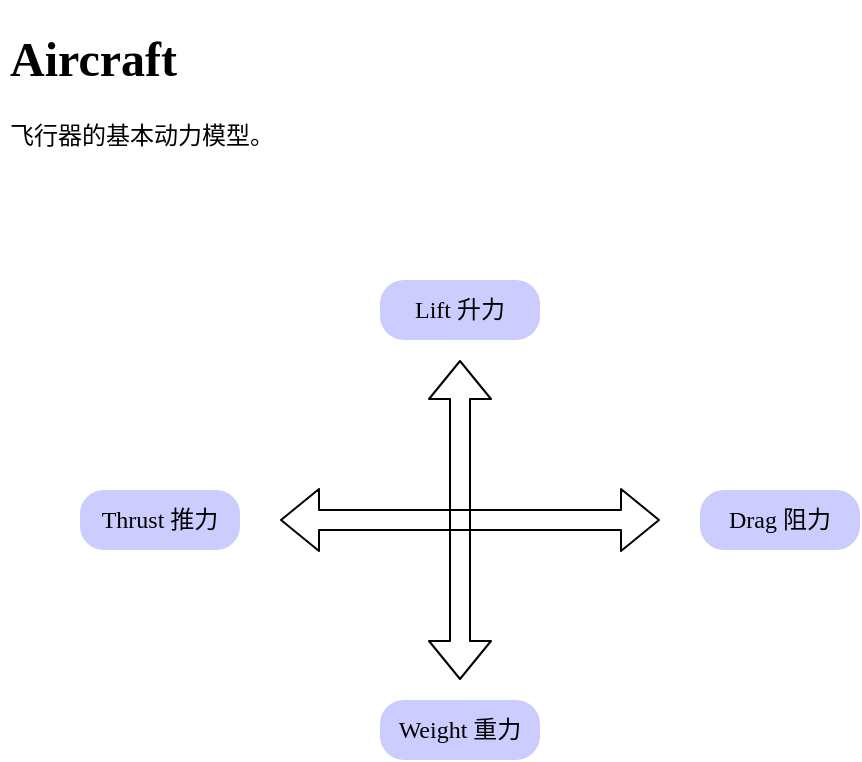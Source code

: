 <mxfile version="14.2.9" type="github">
  <diagram id="MWPyDmJmrKoqFWtrNjCP" name="Page-1">
    <mxGraphModel dx="1185" dy="662" grid="1" gridSize="10" guides="1" tooltips="1" connect="1" arrows="1" fold="1" page="1" pageScale="1" pageWidth="827" pageHeight="1169" math="0" shadow="0">
      <root>
        <mxCell id="0" />
        <mxCell id="1" parent="0" />
        <mxCell id="vUY6JOF9hx8H9eje4FmG-1" value="" style="shape=flexArrow;endArrow=classic;startArrow=classic;html=1;" edge="1" parent="1">
          <mxGeometry width="50" height="50" relative="1" as="geometry">
            <mxPoint x="260" y="390" as="sourcePoint" />
            <mxPoint x="450" y="390" as="targetPoint" />
          </mxGeometry>
        </mxCell>
        <mxCell id="vUY6JOF9hx8H9eje4FmG-2" value="" style="shape=flexArrow;endArrow=classic;startArrow=classic;html=1;" edge="1" parent="1">
          <mxGeometry width="50" height="50" relative="1" as="geometry">
            <mxPoint x="350" y="470" as="sourcePoint" />
            <mxPoint x="350" y="310" as="targetPoint" />
          </mxGeometry>
        </mxCell>
        <mxCell id="vUY6JOF9hx8H9eje4FmG-7" value="&lt;span style=&quot;color: rgb(0 , 0 , 0)&quot;&gt;&lt;font face=&quot;Comic Sans MS&quot;&gt;Thrust 推力&lt;/font&gt;&lt;/span&gt;" style="rounded=1;whiteSpace=wrap;html=1;strokeColor=none;fontColor=#46495D;arcSize=40;fillColor=#CCCCFF;" vertex="1" parent="1">
          <mxGeometry x="160" y="375" width="80" height="30" as="geometry" />
        </mxCell>
        <mxCell id="vUY6JOF9hx8H9eje4FmG-8" value="&lt;span style=&quot;color: rgb(0 , 0 , 0)&quot;&gt;&lt;font face=&quot;Comic Sans MS&quot;&gt;Weight 重力&lt;/font&gt;&lt;/span&gt;" style="rounded=1;whiteSpace=wrap;html=1;strokeColor=none;fontColor=#46495D;arcSize=40;fillColor=#CCCCFF;" vertex="1" parent="1">
          <mxGeometry x="310" y="480" width="80" height="30" as="geometry" />
        </mxCell>
        <mxCell id="vUY6JOF9hx8H9eje4FmG-9" value="&lt;span style=&quot;color: rgb(0 , 0 , 0)&quot;&gt;&lt;font face=&quot;Comic Sans MS&quot;&gt;Lift 升力&lt;/font&gt;&lt;/span&gt;" style="rounded=1;whiteSpace=wrap;html=1;strokeColor=none;fontColor=#46495D;arcSize=40;fillColor=#CCCCFF;" vertex="1" parent="1">
          <mxGeometry x="310" y="270" width="80" height="30" as="geometry" />
        </mxCell>
        <mxCell id="vUY6JOF9hx8H9eje4FmG-11" value="&lt;span style=&quot;color: rgb(0 , 0 , 0)&quot;&gt;&lt;font face=&quot;Comic Sans MS&quot;&gt;Drag 阻力&lt;/font&gt;&lt;/span&gt;" style="rounded=1;whiteSpace=wrap;html=1;strokeColor=none;fontColor=#46495D;arcSize=40;fillColor=#CCCCFF;" vertex="1" parent="1">
          <mxGeometry x="470" y="375" width="80" height="30" as="geometry" />
        </mxCell>
        <mxCell id="vUY6JOF9hx8H9eje4FmG-12" value="&lt;h1&gt;&lt;font face=&quot;Comic Sans MS&quot;&gt;Aircraft&lt;/font&gt;&lt;/h1&gt;&lt;p&gt;&lt;font face=&quot;Comic Sans MS&quot;&gt;飞行器的基本动力模型。&lt;/font&gt;&lt;/p&gt;" style="text;html=1;strokeColor=none;fillColor=none;spacing=5;spacingTop=-20;whiteSpace=wrap;overflow=hidden;rounded=0;" vertex="1" parent="1">
          <mxGeometry x="120" y="140" width="190" height="120" as="geometry" />
        </mxCell>
      </root>
    </mxGraphModel>
  </diagram>
</mxfile>

